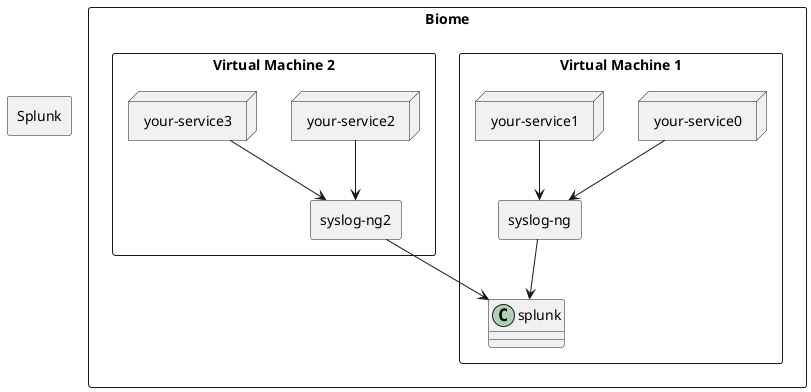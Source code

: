 @startuml

rectangle "Biome" {
    rectangle "Virtual Machine 1" {
     node your-service0 as n0{
     }
     
     node your-service1 as n1 {
        
     }
     rectangle syslog-ng as syslog {
     
     }
     n1 -down-> syslog
     n0 -down-> syslog
     syslog -down-> splunk
    }
    
    rectangle "Virtual Machine 2" {
        node your-service2 as n4{
     }
     
     node your-service3 as n3{
     }
     
     rectangle syslog-ng2 as syslog2 {
     
     }
     n4 -down-> syslog2
     n3 -down-> syslog2
     syslog2 -down-> splunk
    }
}

rectangle Splunk as splunk {
    
}
@enduml
